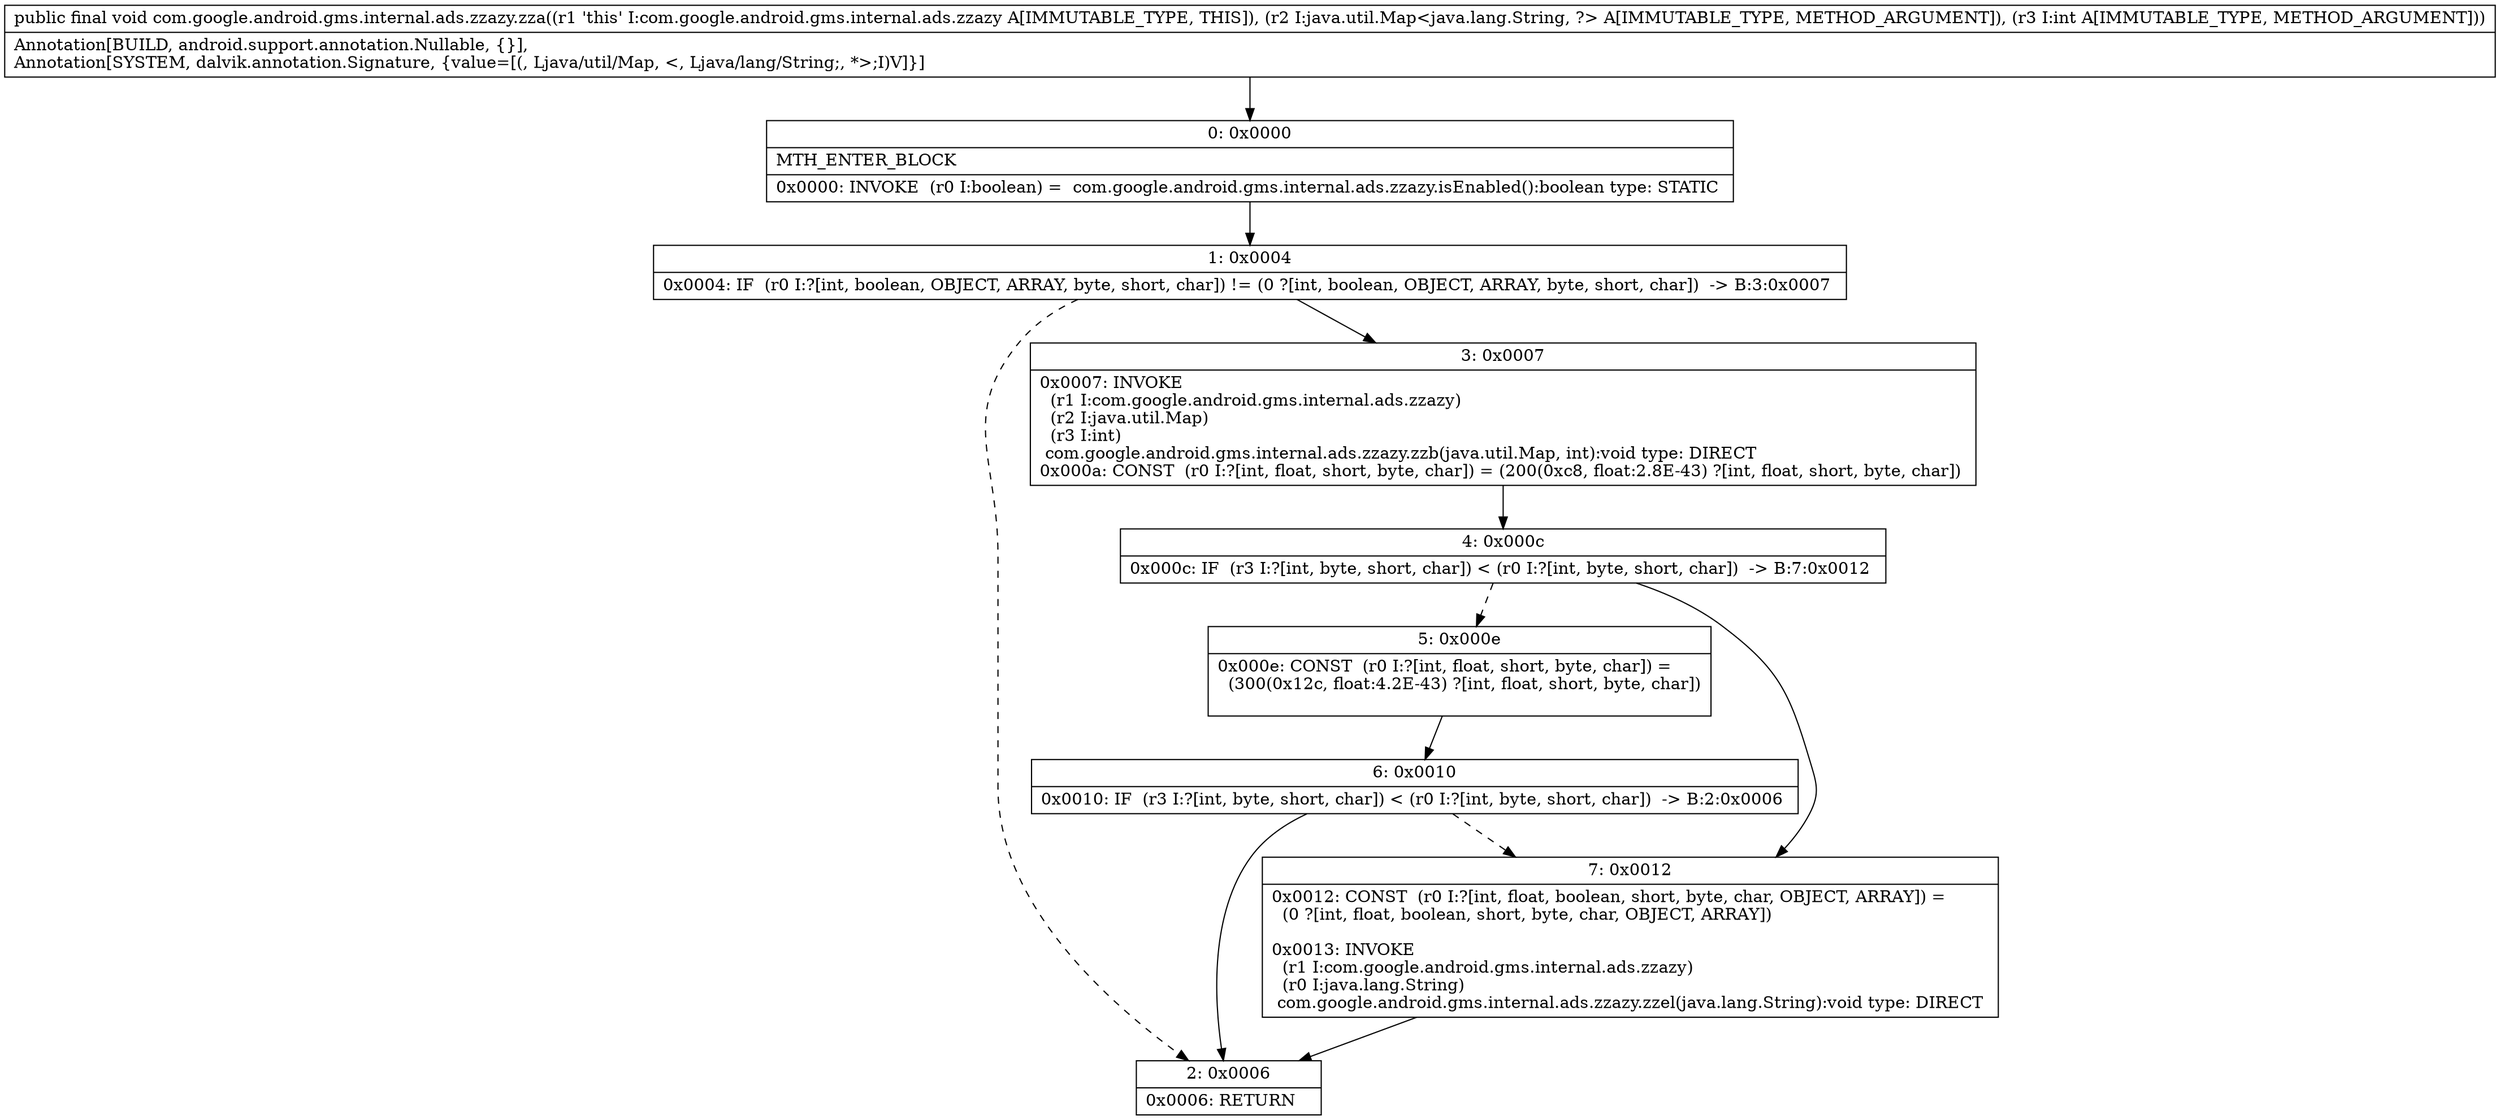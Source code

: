 digraph "CFG forcom.google.android.gms.internal.ads.zzazy.zza(Ljava\/util\/Map;I)V" {
Node_0 [shape=record,label="{0\:\ 0x0000|MTH_ENTER_BLOCK\l|0x0000: INVOKE  (r0 I:boolean) =  com.google.android.gms.internal.ads.zzazy.isEnabled():boolean type: STATIC \l}"];
Node_1 [shape=record,label="{1\:\ 0x0004|0x0004: IF  (r0 I:?[int, boolean, OBJECT, ARRAY, byte, short, char]) != (0 ?[int, boolean, OBJECT, ARRAY, byte, short, char])  \-\> B:3:0x0007 \l}"];
Node_2 [shape=record,label="{2\:\ 0x0006|0x0006: RETURN   \l}"];
Node_3 [shape=record,label="{3\:\ 0x0007|0x0007: INVOKE  \l  (r1 I:com.google.android.gms.internal.ads.zzazy)\l  (r2 I:java.util.Map)\l  (r3 I:int)\l com.google.android.gms.internal.ads.zzazy.zzb(java.util.Map, int):void type: DIRECT \l0x000a: CONST  (r0 I:?[int, float, short, byte, char]) = (200(0xc8, float:2.8E\-43) ?[int, float, short, byte, char]) \l}"];
Node_4 [shape=record,label="{4\:\ 0x000c|0x000c: IF  (r3 I:?[int, byte, short, char]) \< (r0 I:?[int, byte, short, char])  \-\> B:7:0x0012 \l}"];
Node_5 [shape=record,label="{5\:\ 0x000e|0x000e: CONST  (r0 I:?[int, float, short, byte, char]) = \l  (300(0x12c, float:4.2E\-43) ?[int, float, short, byte, char])\l \l}"];
Node_6 [shape=record,label="{6\:\ 0x0010|0x0010: IF  (r3 I:?[int, byte, short, char]) \< (r0 I:?[int, byte, short, char])  \-\> B:2:0x0006 \l}"];
Node_7 [shape=record,label="{7\:\ 0x0012|0x0012: CONST  (r0 I:?[int, float, boolean, short, byte, char, OBJECT, ARRAY]) = \l  (0 ?[int, float, boolean, short, byte, char, OBJECT, ARRAY])\l \l0x0013: INVOKE  \l  (r1 I:com.google.android.gms.internal.ads.zzazy)\l  (r0 I:java.lang.String)\l com.google.android.gms.internal.ads.zzazy.zzel(java.lang.String):void type: DIRECT \l}"];
MethodNode[shape=record,label="{public final void com.google.android.gms.internal.ads.zzazy.zza((r1 'this' I:com.google.android.gms.internal.ads.zzazy A[IMMUTABLE_TYPE, THIS]), (r2 I:java.util.Map\<java.lang.String, ?\> A[IMMUTABLE_TYPE, METHOD_ARGUMENT]), (r3 I:int A[IMMUTABLE_TYPE, METHOD_ARGUMENT]))  | Annotation[BUILD, android.support.annotation.Nullable, \{\}], \lAnnotation[SYSTEM, dalvik.annotation.Signature, \{value=[(, Ljava\/util\/Map, \<, Ljava\/lang\/String;, *\>;I)V]\}]\l}"];
MethodNode -> Node_0;
Node_0 -> Node_1;
Node_1 -> Node_2[style=dashed];
Node_1 -> Node_3;
Node_3 -> Node_4;
Node_4 -> Node_5[style=dashed];
Node_4 -> Node_7;
Node_5 -> Node_6;
Node_6 -> Node_2;
Node_6 -> Node_7[style=dashed];
Node_7 -> Node_2;
}

